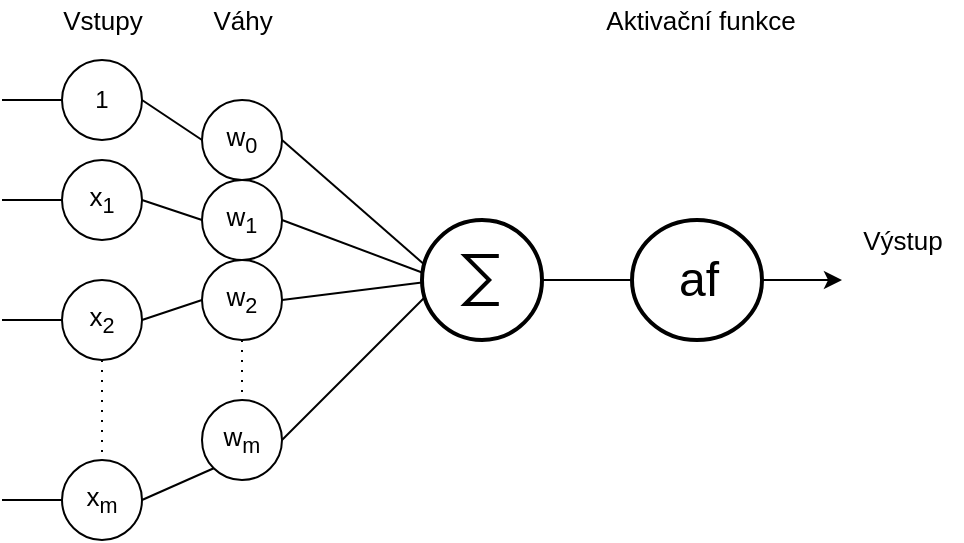 <mxfile version="13.9.5" type="device"><diagram id="txsPzoAKgPMqGLE1nvSC" name="Page-1"><mxGraphModel dx="438" dy="494" grid="1" gridSize="10" guides="1" tooltips="1" connect="1" arrows="1" fold="1" page="1" pageScale="1" pageWidth="850" pageHeight="1100" math="0" shadow="0"><root><mxCell id="0"/><mxCell id="1" parent="0"/><mxCell id="I2ApWpeMzcpvoibNwOeM-11" style="rounded=0;orthogonalLoop=1;jettySize=auto;html=1;exitX=1;exitY=0.5;exitDx=0;exitDy=0;entryX=0;entryY=0.5;entryDx=0;entryDy=0;endArrow=none;endFill=0;" edge="1" parent="1" source="I2ApWpeMzcpvoibNwOeM-1" target="I2ApWpeMzcpvoibNwOeM-5"><mxGeometry relative="1" as="geometry"/></mxCell><mxCell id="I2ApWpeMzcpvoibNwOeM-25" style="edgeStyle=none;rounded=0;orthogonalLoop=1;jettySize=auto;html=1;exitX=0;exitY=0.5;exitDx=0;exitDy=0;endArrow=none;endFill=0;" edge="1" parent="1" source="I2ApWpeMzcpvoibNwOeM-1"><mxGeometry relative="1" as="geometry"><mxPoint x="60" y="200" as="targetPoint"/></mxGeometry></mxCell><mxCell id="I2ApWpeMzcpvoibNwOeM-1" value="1" style="ellipse;whiteSpace=wrap;html=1;aspect=fixed;" vertex="1" parent="1"><mxGeometry x="90" y="180" width="40" height="40" as="geometry"/></mxCell><mxCell id="I2ApWpeMzcpvoibNwOeM-15" style="edgeStyle=none;rounded=0;orthogonalLoop=1;jettySize=auto;html=1;exitX=1;exitY=0.5;exitDx=0;exitDy=0;entryX=0;entryY=1;entryDx=0;entryDy=0;endArrow=none;endFill=0;" edge="1" parent="1" source="I2ApWpeMzcpvoibNwOeM-2" target="I2ApWpeMzcpvoibNwOeM-6"><mxGeometry relative="1" as="geometry"/></mxCell><mxCell id="I2ApWpeMzcpvoibNwOeM-28" style="edgeStyle=none;rounded=0;orthogonalLoop=1;jettySize=auto;html=1;exitX=0;exitY=0.5;exitDx=0;exitDy=0;endArrow=none;endFill=0;" edge="1" parent="1" source="I2ApWpeMzcpvoibNwOeM-2"><mxGeometry relative="1" as="geometry"><mxPoint x="60" y="400" as="targetPoint"/></mxGeometry></mxCell><mxCell id="I2ApWpeMzcpvoibNwOeM-2" value="&lt;font style=&quot;font-size: 13px&quot;&gt;x&lt;sub&gt;m&lt;/sub&gt;&lt;/font&gt;" style="ellipse;whiteSpace=wrap;html=1;aspect=fixed;" vertex="1" parent="1"><mxGeometry x="90" y="380" width="40" height="40" as="geometry"/></mxCell><mxCell id="I2ApWpeMzcpvoibNwOeM-12" style="edgeStyle=none;rounded=0;orthogonalLoop=1;jettySize=auto;html=1;exitX=1;exitY=0.5;exitDx=0;exitDy=0;entryX=0;entryY=0.5;entryDx=0;entryDy=0;endArrow=none;endFill=0;" edge="1" parent="1" source="I2ApWpeMzcpvoibNwOeM-3" target="I2ApWpeMzcpvoibNwOeM-7"><mxGeometry relative="1" as="geometry"/></mxCell><mxCell id="I2ApWpeMzcpvoibNwOeM-26" style="edgeStyle=none;rounded=0;orthogonalLoop=1;jettySize=auto;html=1;exitX=0;exitY=0.5;exitDx=0;exitDy=0;endArrow=none;endFill=0;" edge="1" parent="1" source="I2ApWpeMzcpvoibNwOeM-3"><mxGeometry relative="1" as="geometry"><mxPoint x="60" y="250" as="targetPoint"/></mxGeometry></mxCell><mxCell id="I2ApWpeMzcpvoibNwOeM-3" value="&lt;font style=&quot;font-size: 13px&quot;&gt;x&lt;sub&gt;1&lt;/sub&gt;&lt;/font&gt;" style="ellipse;whiteSpace=wrap;html=1;aspect=fixed;" vertex="1" parent="1"><mxGeometry x="90" y="230" width="40" height="40" as="geometry"/></mxCell><mxCell id="I2ApWpeMzcpvoibNwOeM-13" style="edgeStyle=none;rounded=0;orthogonalLoop=1;jettySize=auto;html=1;exitX=1;exitY=0.5;exitDx=0;exitDy=0;entryX=0;entryY=0.5;entryDx=0;entryDy=0;endArrow=none;endFill=0;" edge="1" parent="1" source="I2ApWpeMzcpvoibNwOeM-4" target="I2ApWpeMzcpvoibNwOeM-8"><mxGeometry relative="1" as="geometry"/></mxCell><mxCell id="I2ApWpeMzcpvoibNwOeM-27" style="edgeStyle=none;rounded=0;orthogonalLoop=1;jettySize=auto;html=1;exitX=0;exitY=0.5;exitDx=0;exitDy=0;endArrow=none;endFill=0;" edge="1" parent="1" source="I2ApWpeMzcpvoibNwOeM-4"><mxGeometry relative="1" as="geometry"><mxPoint x="60" y="310" as="targetPoint"/></mxGeometry></mxCell><mxCell id="I2ApWpeMzcpvoibNwOeM-34" style="edgeStyle=none;rounded=0;orthogonalLoop=1;jettySize=auto;html=1;exitX=0.5;exitY=1;exitDx=0;exitDy=0;endArrow=none;endFill=0;dashed=1;dashPattern=1 4;" edge="1" parent="1" source="I2ApWpeMzcpvoibNwOeM-4" target="I2ApWpeMzcpvoibNwOeM-2"><mxGeometry relative="1" as="geometry"/></mxCell><mxCell id="I2ApWpeMzcpvoibNwOeM-4" value="&lt;font style=&quot;font-size: 13px&quot;&gt;x&lt;sub&gt;2&lt;/sub&gt;&lt;/font&gt;" style="ellipse;whiteSpace=wrap;html=1;aspect=fixed;" vertex="1" parent="1"><mxGeometry x="90" y="290" width="40" height="40" as="geometry"/></mxCell><mxCell id="I2ApWpeMzcpvoibNwOeM-16" style="edgeStyle=none;rounded=0;orthogonalLoop=1;jettySize=auto;html=1;exitX=1;exitY=0.5;exitDx=0;exitDy=0;entryX=0;entryY=0.5;entryDx=0;entryDy=0;endArrow=none;endFill=0;" edge="1" parent="1" source="I2ApWpeMzcpvoibNwOeM-5"><mxGeometry relative="1" as="geometry"><mxPoint x="280" y="290" as="targetPoint"/></mxGeometry></mxCell><mxCell id="I2ApWpeMzcpvoibNwOeM-5" value="&lt;font style=&quot;font-size: 13px&quot;&gt;w&lt;sub&gt;0&lt;/sub&gt;&lt;/font&gt;" style="ellipse;whiteSpace=wrap;html=1;aspect=fixed;" vertex="1" parent="1"><mxGeometry x="160" y="200" width="40" height="40" as="geometry"/></mxCell><mxCell id="I2ApWpeMzcpvoibNwOeM-19" style="edgeStyle=none;rounded=0;orthogonalLoop=1;jettySize=auto;html=1;exitX=1;exitY=0.5;exitDx=0;exitDy=0;endArrow=none;endFill=0;entryX=0;entryY=0.5;entryDx=0;entryDy=0;" edge="1" parent="1" source="I2ApWpeMzcpvoibNwOeM-6"><mxGeometry relative="1" as="geometry"><mxPoint x="280" y="290" as="targetPoint"/></mxGeometry></mxCell><mxCell id="I2ApWpeMzcpvoibNwOeM-6" value="&lt;font style=&quot;font-size: 13px&quot;&gt;w&lt;sub&gt;m&lt;/sub&gt;&lt;/font&gt;" style="ellipse;whiteSpace=wrap;html=1;aspect=fixed;" vertex="1" parent="1"><mxGeometry x="160" y="350" width="40" height="40" as="geometry"/></mxCell><mxCell id="I2ApWpeMzcpvoibNwOeM-17" style="edgeStyle=none;rounded=0;orthogonalLoop=1;jettySize=auto;html=1;exitX=1;exitY=0.5;exitDx=0;exitDy=0;endArrow=none;endFill=0;entryX=0;entryY=0.5;entryDx=0;entryDy=0;" edge="1" parent="1" source="I2ApWpeMzcpvoibNwOeM-7"><mxGeometry relative="1" as="geometry"><mxPoint x="280" y="290" as="targetPoint"/></mxGeometry></mxCell><mxCell id="I2ApWpeMzcpvoibNwOeM-7" value="&lt;font style=&quot;font-size: 13px&quot;&gt;w&lt;sub&gt;1&lt;/sub&gt;&lt;/font&gt;" style="ellipse;whiteSpace=wrap;html=1;aspect=fixed;" vertex="1" parent="1"><mxGeometry x="160" y="240" width="40" height="40" as="geometry"/></mxCell><mxCell id="I2ApWpeMzcpvoibNwOeM-18" style="edgeStyle=none;rounded=0;orthogonalLoop=1;jettySize=auto;html=1;exitX=1;exitY=0.5;exitDx=0;exitDy=0;entryX=0;entryY=0.5;entryDx=0;entryDy=0;endArrow=none;endFill=0;" edge="1" parent="1" source="I2ApWpeMzcpvoibNwOeM-8"><mxGeometry relative="1" as="geometry"><mxPoint x="280" y="290" as="targetPoint"/></mxGeometry></mxCell><mxCell id="I2ApWpeMzcpvoibNwOeM-35" style="edgeStyle=none;rounded=0;orthogonalLoop=1;jettySize=auto;html=1;exitX=0.5;exitY=1;exitDx=0;exitDy=0;entryX=0.5;entryY=0;entryDx=0;entryDy=0;dashed=1;dashPattern=1 4;endArrow=none;endFill=0;" edge="1" parent="1" source="I2ApWpeMzcpvoibNwOeM-8" target="I2ApWpeMzcpvoibNwOeM-6"><mxGeometry relative="1" as="geometry"/></mxCell><mxCell id="I2ApWpeMzcpvoibNwOeM-8" value="&lt;font style=&quot;font-size: 13px&quot;&gt;w&lt;sub&gt;2&lt;/sub&gt;&lt;/font&gt;" style="ellipse;whiteSpace=wrap;html=1;aspect=fixed;" vertex="1" parent="1"><mxGeometry x="160" y="280" width="40" height="40" as="geometry"/></mxCell><mxCell id="I2ApWpeMzcpvoibNwOeM-20" style="edgeStyle=none;rounded=0;orthogonalLoop=1;jettySize=auto;html=1;exitX=1;exitY=0.5;exitDx=0;exitDy=0;entryX=0;entryY=0.5;entryDx=0;entryDy=0;endArrow=none;endFill=0;" edge="1" parent="1"><mxGeometry relative="1" as="geometry"><mxPoint x="340" y="290" as="sourcePoint"/><mxPoint x="380" y="290" as="targetPoint"/></mxGeometry></mxCell><mxCell id="I2ApWpeMzcpvoibNwOeM-21" style="edgeStyle=none;rounded=0;orthogonalLoop=1;jettySize=auto;html=1;exitX=1;exitY=0.5;exitDx=0;exitDy=0;endArrow=classic;endFill=1;" edge="1" parent="1"><mxGeometry relative="1" as="geometry"><mxPoint x="480" y="290" as="targetPoint"/><mxPoint x="440" y="290" as="sourcePoint"/></mxGeometry></mxCell><mxCell id="I2ApWpeMzcpvoibNwOeM-23" value="" style="edgeStyle=none;rounded=0;orthogonalLoop=1;jettySize=auto;html=1;endArrow=none;endFill=0;" edge="1" parent="1" source="I2ApWpeMzcpvoibNwOeM-22"><mxGeometry relative="1" as="geometry"><mxPoint x="380" y="290" as="targetPoint"/></mxGeometry></mxCell><mxCell id="I2ApWpeMzcpvoibNwOeM-22" value="" style="verticalLabelPosition=bottom;shadow=0;dashed=0;align=center;html=1;verticalAlign=top;shape=mxgraph.electrical.abstract.sum;strokeWidth=2;" vertex="1" parent="1"><mxGeometry x="270" y="260" width="60" height="60" as="geometry"/></mxCell><mxCell id="I2ApWpeMzcpvoibNwOeM-24" value="af" style="shape=mxgraph.electrical.abstract.function;html=1;shadow=0;dashed=0;align=center;strokeWidth=2;fontSize=24" vertex="1" parent="1"><mxGeometry x="375" y="260" width="65" height="60" as="geometry"/></mxCell><mxCell id="I2ApWpeMzcpvoibNwOeM-29" value="&lt;font style=&quot;font-size: 13px&quot;&gt;Vstupy&lt;/font&gt;" style="text;html=1;align=center;verticalAlign=middle;resizable=0;points=[];autosize=1;" vertex="1" parent="1"><mxGeometry x="80" y="150" width="60" height="20" as="geometry"/></mxCell><mxCell id="I2ApWpeMzcpvoibNwOeM-30" value="&lt;font style=&quot;font-size: 13px&quot;&gt;Váhy&lt;/font&gt;" style="text;html=1;align=center;verticalAlign=middle;resizable=0;points=[];autosize=1;" vertex="1" parent="1"><mxGeometry x="155" y="150" width="50" height="20" as="geometry"/></mxCell><mxCell id="I2ApWpeMzcpvoibNwOeM-32" value="&lt;font style=&quot;font-size: 13px&quot;&gt;Aktivační funkce&lt;/font&gt;" style="text;html=1;align=center;verticalAlign=middle;resizable=0;points=[];autosize=1;" vertex="1" parent="1"><mxGeometry x="354" y="150" width="110" height="20" as="geometry"/></mxCell><mxCell id="I2ApWpeMzcpvoibNwOeM-33" value="&lt;font style=&quot;font-size: 13px&quot;&gt;Výstup&lt;/font&gt;" style="text;html=1;align=center;verticalAlign=middle;resizable=0;points=[];autosize=1;" vertex="1" parent="1"><mxGeometry x="480" y="260" width="60" height="20" as="geometry"/></mxCell></root></mxGraphModel></diagram></mxfile>